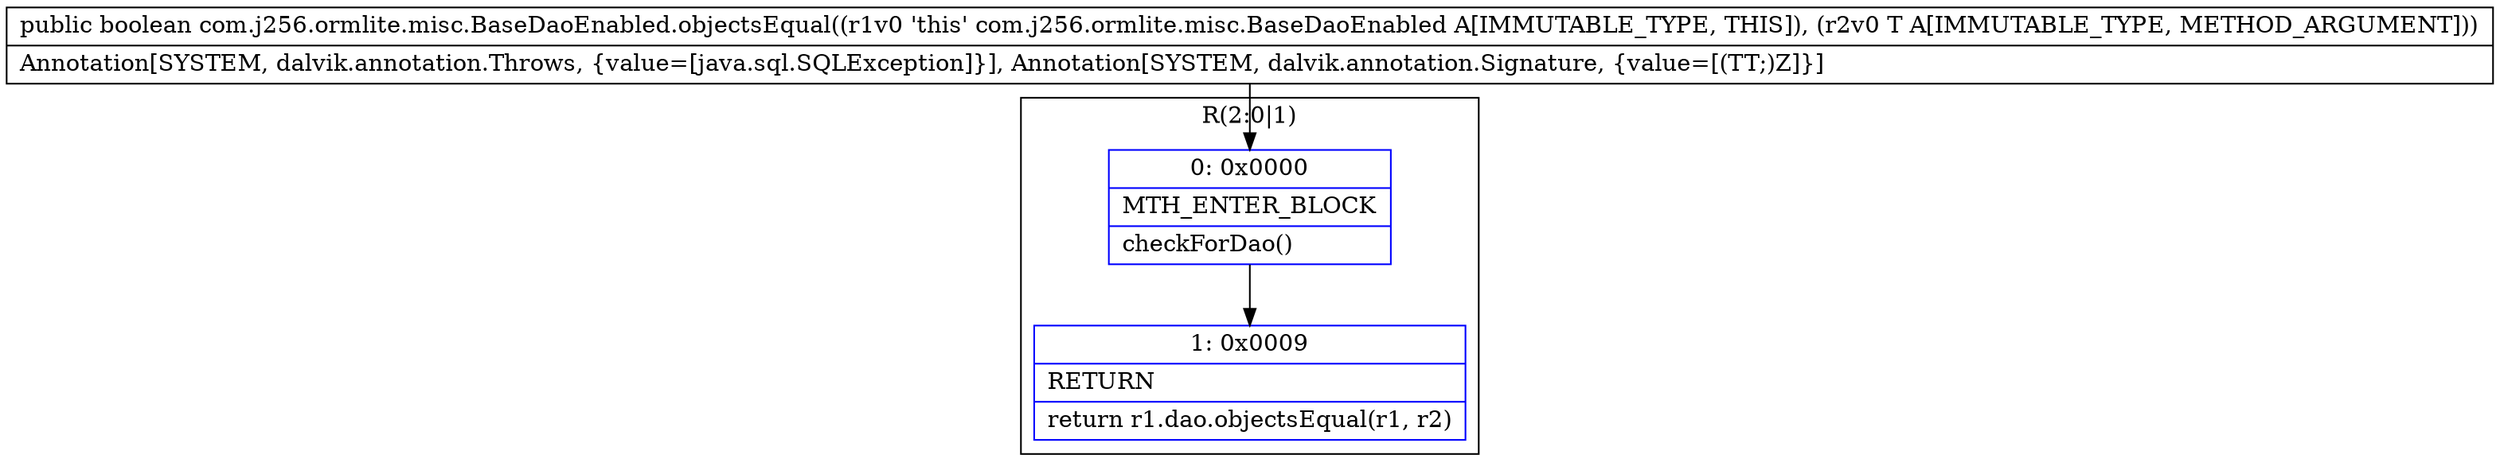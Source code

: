 digraph "CFG forcom.j256.ormlite.misc.BaseDaoEnabled.objectsEqual(Ljava\/lang\/Object;)Z" {
subgraph cluster_Region_2046593704 {
label = "R(2:0|1)";
node [shape=record,color=blue];
Node_0 [shape=record,label="{0\:\ 0x0000|MTH_ENTER_BLOCK\l|checkForDao()\l}"];
Node_1 [shape=record,label="{1\:\ 0x0009|RETURN\l|return r1.dao.objectsEqual(r1, r2)\l}"];
}
MethodNode[shape=record,label="{public boolean com.j256.ormlite.misc.BaseDaoEnabled.objectsEqual((r1v0 'this' com.j256.ormlite.misc.BaseDaoEnabled A[IMMUTABLE_TYPE, THIS]), (r2v0 T A[IMMUTABLE_TYPE, METHOD_ARGUMENT]))  | Annotation[SYSTEM, dalvik.annotation.Throws, \{value=[java.sql.SQLException]\}], Annotation[SYSTEM, dalvik.annotation.Signature, \{value=[(TT;)Z]\}]\l}"];
MethodNode -> Node_0;
Node_0 -> Node_1;
}

